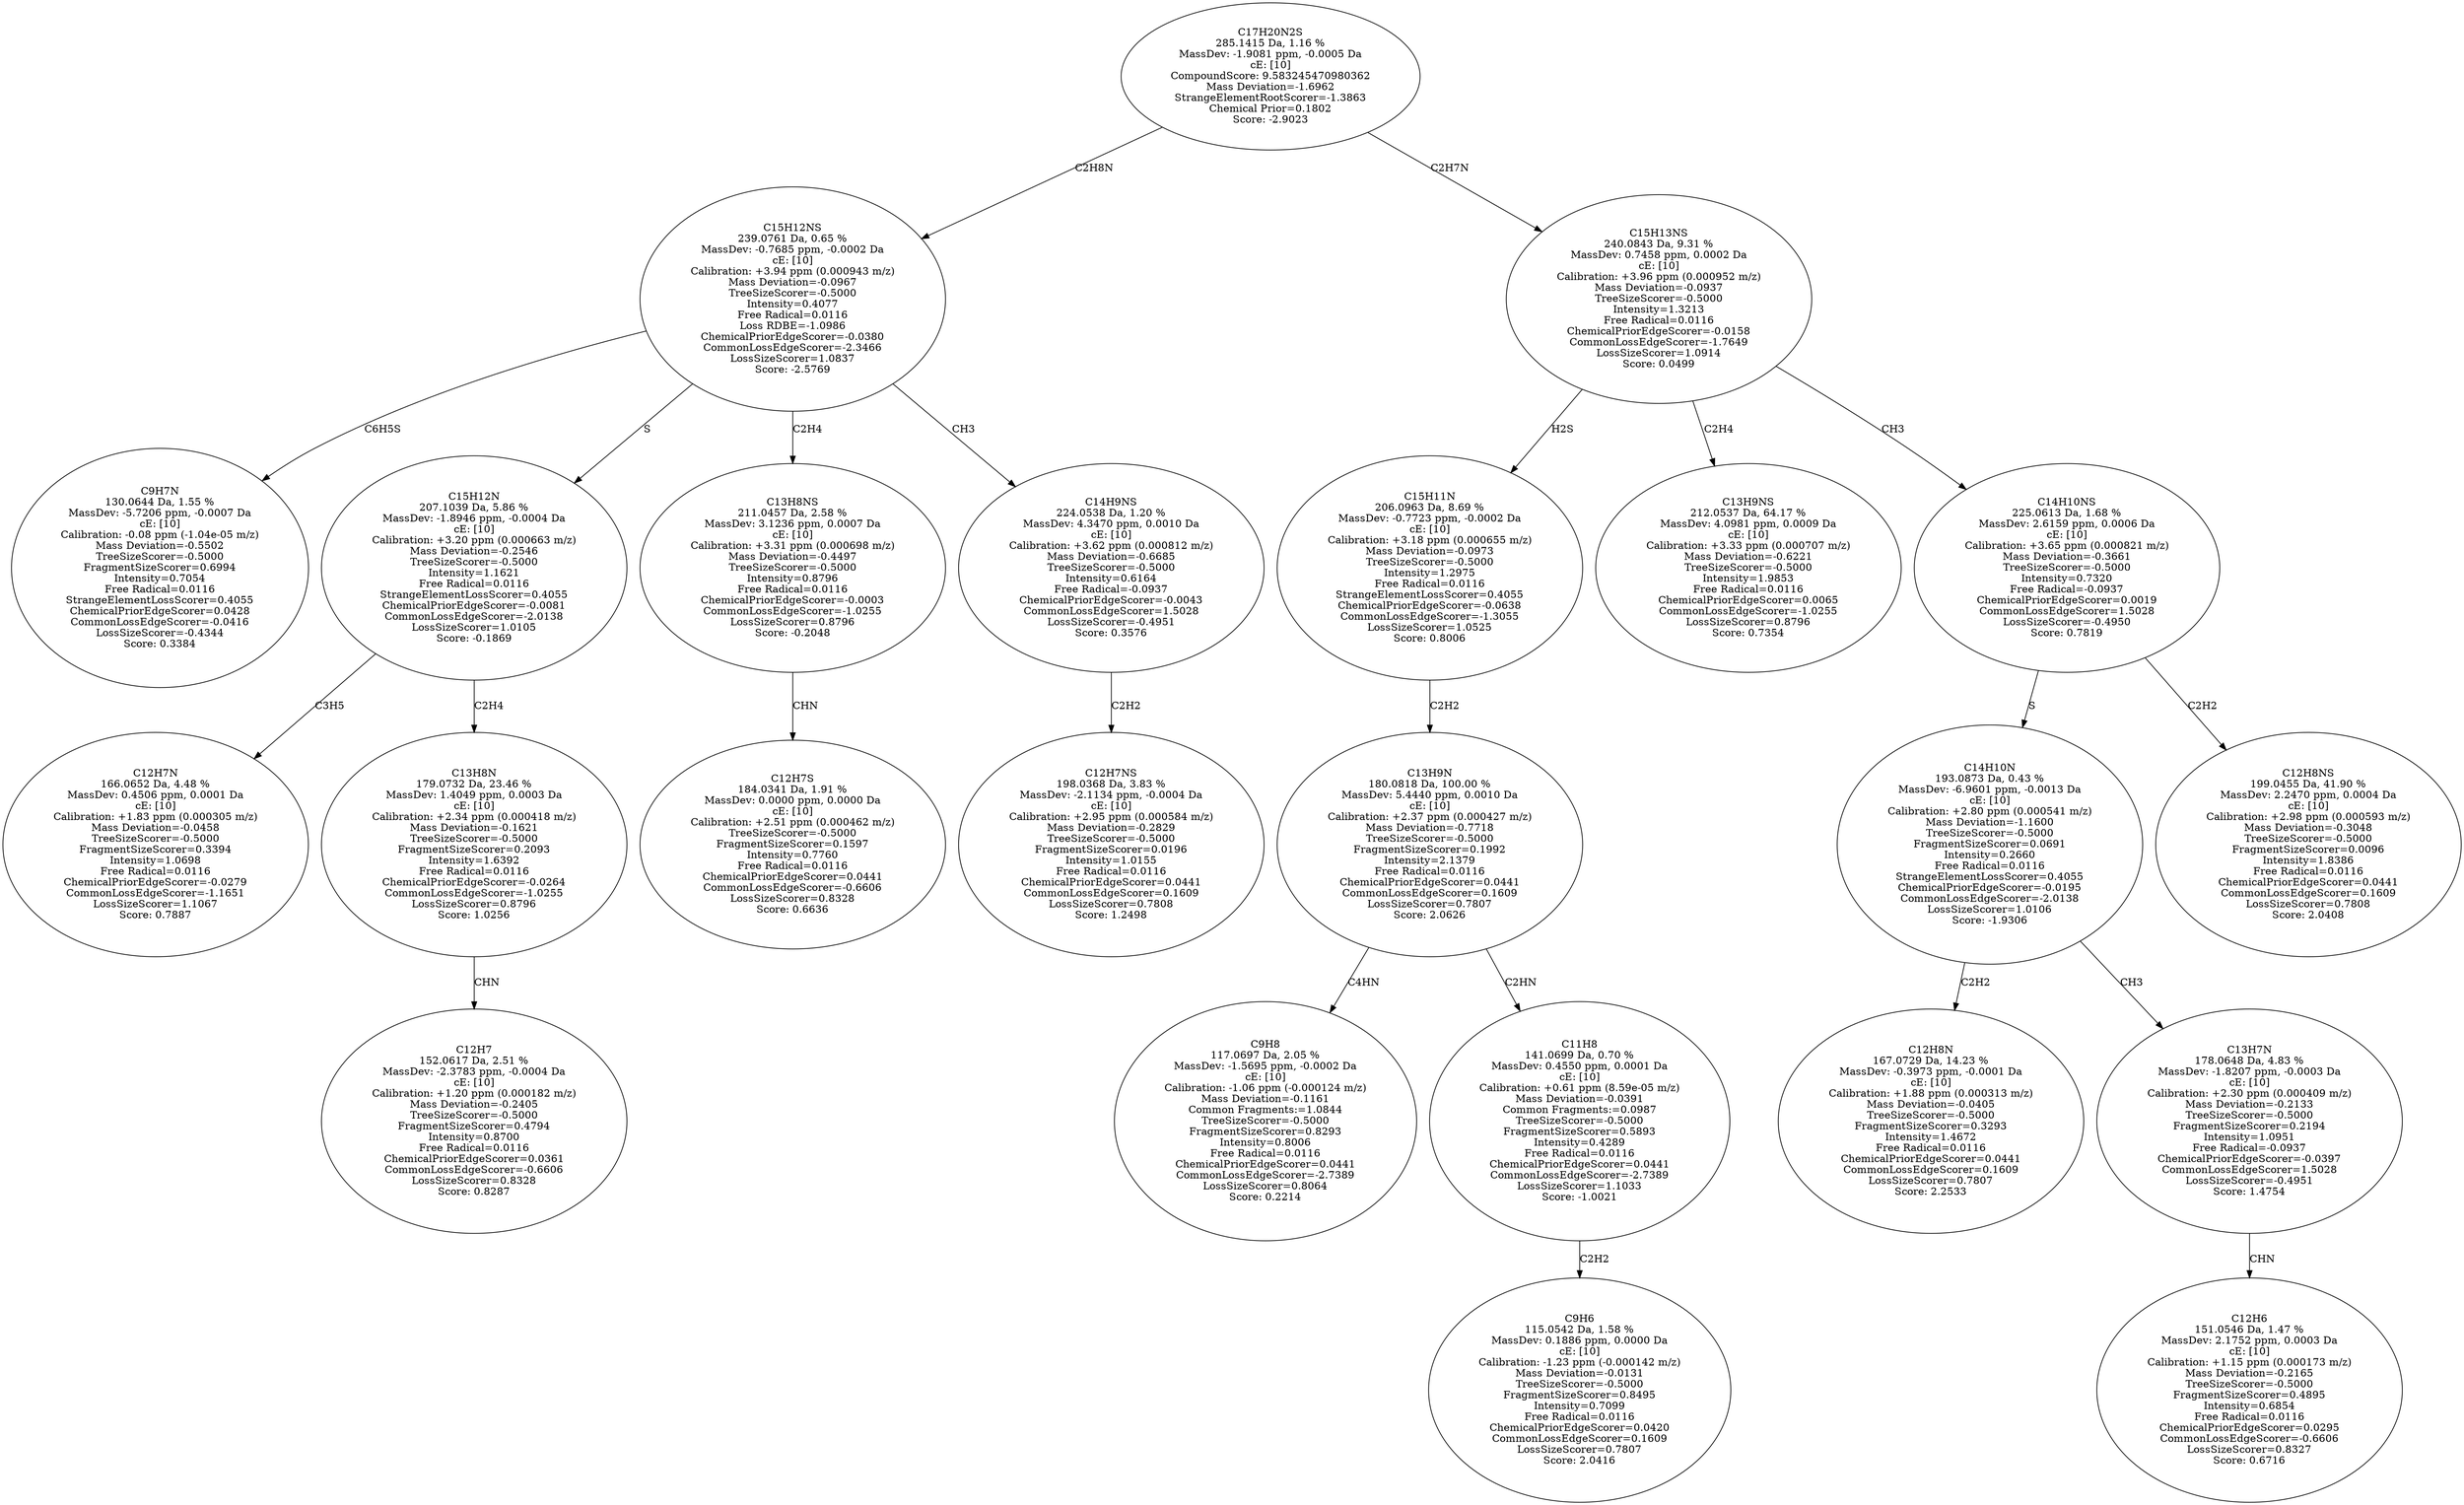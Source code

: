 strict digraph {
v1 [label="C9H7N\n130.0644 Da, 1.55 %\nMassDev: -5.7206 ppm, -0.0007 Da\ncE: [10]\nCalibration: -0.08 ppm (-1.04e-05 m/z)\nMass Deviation=-0.5502\nTreeSizeScorer=-0.5000\nFragmentSizeScorer=0.6994\nIntensity=0.7054\nFree Radical=0.0116\nStrangeElementLossScorer=0.4055\nChemicalPriorEdgeScorer=0.0428\nCommonLossEdgeScorer=-0.0416\nLossSizeScorer=-0.4344\nScore: 0.3384"];
v2 [label="C12H7N\n166.0652 Da, 4.48 %\nMassDev: 0.4506 ppm, 0.0001 Da\ncE: [10]\nCalibration: +1.83 ppm (0.000305 m/z)\nMass Deviation=-0.0458\nTreeSizeScorer=-0.5000\nFragmentSizeScorer=0.3394\nIntensity=1.0698\nFree Radical=0.0116\nChemicalPriorEdgeScorer=-0.0279\nCommonLossEdgeScorer=-1.1651\nLossSizeScorer=1.1067\nScore: 0.7887"];
v3 [label="C12H7\n152.0617 Da, 2.51 %\nMassDev: -2.3783 ppm, -0.0004 Da\ncE: [10]\nCalibration: +1.20 ppm (0.000182 m/z)\nMass Deviation=-0.2405\nTreeSizeScorer=-0.5000\nFragmentSizeScorer=0.4794\nIntensity=0.8700\nFree Radical=0.0116\nChemicalPriorEdgeScorer=0.0361\nCommonLossEdgeScorer=-0.6606\nLossSizeScorer=0.8328\nScore: 0.8287"];
v4 [label="C13H8N\n179.0732 Da, 23.46 %\nMassDev: 1.4049 ppm, 0.0003 Da\ncE: [10]\nCalibration: +2.34 ppm (0.000418 m/z)\nMass Deviation=-0.1621\nTreeSizeScorer=-0.5000\nFragmentSizeScorer=0.2093\nIntensity=1.6392\nFree Radical=0.0116\nChemicalPriorEdgeScorer=-0.0264\nCommonLossEdgeScorer=-1.0255\nLossSizeScorer=0.8796\nScore: 1.0256"];
v5 [label="C15H12N\n207.1039 Da, 5.86 %\nMassDev: -1.8946 ppm, -0.0004 Da\ncE: [10]\nCalibration: +3.20 ppm (0.000663 m/z)\nMass Deviation=-0.2546\nTreeSizeScorer=-0.5000\nIntensity=1.1621\nFree Radical=0.0116\nStrangeElementLossScorer=0.4055\nChemicalPriorEdgeScorer=-0.0081\nCommonLossEdgeScorer=-2.0138\nLossSizeScorer=1.0105\nScore: -0.1869"];
v6 [label="C12H7S\n184.0341 Da, 1.91 %\nMassDev: 0.0000 ppm, 0.0000 Da\ncE: [10]\nCalibration: +2.51 ppm (0.000462 m/z)\nTreeSizeScorer=-0.5000\nFragmentSizeScorer=0.1597\nIntensity=0.7760\nFree Radical=0.0116\nChemicalPriorEdgeScorer=0.0441\nCommonLossEdgeScorer=-0.6606\nLossSizeScorer=0.8328\nScore: 0.6636"];
v7 [label="C13H8NS\n211.0457 Da, 2.58 %\nMassDev: 3.1236 ppm, 0.0007 Da\ncE: [10]\nCalibration: +3.31 ppm (0.000698 m/z)\nMass Deviation=-0.4497\nTreeSizeScorer=-0.5000\nIntensity=0.8796\nFree Radical=0.0116\nChemicalPriorEdgeScorer=-0.0003\nCommonLossEdgeScorer=-1.0255\nLossSizeScorer=0.8796\nScore: -0.2048"];
v8 [label="C12H7NS\n198.0368 Da, 3.83 %\nMassDev: -2.1134 ppm, -0.0004 Da\ncE: [10]\nCalibration: +2.95 ppm (0.000584 m/z)\nMass Deviation=-0.2829\nTreeSizeScorer=-0.5000\nFragmentSizeScorer=0.0196\nIntensity=1.0155\nFree Radical=0.0116\nChemicalPriorEdgeScorer=0.0441\nCommonLossEdgeScorer=0.1609\nLossSizeScorer=0.7808\nScore: 1.2498"];
v9 [label="C14H9NS\n224.0538 Da, 1.20 %\nMassDev: 4.3470 ppm, 0.0010 Da\ncE: [10]\nCalibration: +3.62 ppm (0.000812 m/z)\nMass Deviation=-0.6685\nTreeSizeScorer=-0.5000\nIntensity=0.6164\nFree Radical=-0.0937\nChemicalPriorEdgeScorer=-0.0043\nCommonLossEdgeScorer=1.5028\nLossSizeScorer=-0.4951\nScore: 0.3576"];
v10 [label="C15H12NS\n239.0761 Da, 0.65 %\nMassDev: -0.7685 ppm, -0.0002 Da\ncE: [10]\nCalibration: +3.94 ppm (0.000943 m/z)\nMass Deviation=-0.0967\nTreeSizeScorer=-0.5000\nIntensity=0.4077\nFree Radical=0.0116\nLoss RDBE=-1.0986\nChemicalPriorEdgeScorer=-0.0380\nCommonLossEdgeScorer=-2.3466\nLossSizeScorer=1.0837\nScore: -2.5769"];
v11 [label="C9H8\n117.0697 Da, 2.05 %\nMassDev: -1.5695 ppm, -0.0002 Da\ncE: [10]\nCalibration: -1.06 ppm (-0.000124 m/z)\nMass Deviation=-0.1161\nCommon Fragments:=1.0844\nTreeSizeScorer=-0.5000\nFragmentSizeScorer=0.8293\nIntensity=0.8006\nFree Radical=0.0116\nChemicalPriorEdgeScorer=0.0441\nCommonLossEdgeScorer=-2.7389\nLossSizeScorer=0.8064\nScore: 0.2214"];
v12 [label="C9H6\n115.0542 Da, 1.58 %\nMassDev: 0.1886 ppm, 0.0000 Da\ncE: [10]\nCalibration: -1.23 ppm (-0.000142 m/z)\nMass Deviation=-0.0131\nTreeSizeScorer=-0.5000\nFragmentSizeScorer=0.8495\nIntensity=0.7099\nFree Radical=0.0116\nChemicalPriorEdgeScorer=0.0420\nCommonLossEdgeScorer=0.1609\nLossSizeScorer=0.7807\nScore: 2.0416"];
v13 [label="C11H8\n141.0699 Da, 0.70 %\nMassDev: 0.4550 ppm, 0.0001 Da\ncE: [10]\nCalibration: +0.61 ppm (8.59e-05 m/z)\nMass Deviation=-0.0391\nCommon Fragments:=0.0987\nTreeSizeScorer=-0.5000\nFragmentSizeScorer=0.5893\nIntensity=0.4289\nFree Radical=0.0116\nChemicalPriorEdgeScorer=0.0441\nCommonLossEdgeScorer=-2.7389\nLossSizeScorer=1.1033\nScore: -1.0021"];
v14 [label="C13H9N\n180.0818 Da, 100.00 %\nMassDev: 5.4440 ppm, 0.0010 Da\ncE: [10]\nCalibration: +2.37 ppm (0.000427 m/z)\nMass Deviation=-0.7718\nTreeSizeScorer=-0.5000\nFragmentSizeScorer=0.1992\nIntensity=2.1379\nFree Radical=0.0116\nChemicalPriorEdgeScorer=0.0441\nCommonLossEdgeScorer=0.1609\nLossSizeScorer=0.7807\nScore: 2.0626"];
v15 [label="C15H11N\n206.0963 Da, 8.69 %\nMassDev: -0.7723 ppm, -0.0002 Da\ncE: [10]\nCalibration: +3.18 ppm (0.000655 m/z)\nMass Deviation=-0.0973\nTreeSizeScorer=-0.5000\nIntensity=1.2975\nFree Radical=0.0116\nStrangeElementLossScorer=0.4055\nChemicalPriorEdgeScorer=-0.0638\nCommonLossEdgeScorer=-1.3055\nLossSizeScorer=1.0525\nScore: 0.8006"];
v16 [label="C13H9NS\n212.0537 Da, 64.17 %\nMassDev: 4.0981 ppm, 0.0009 Da\ncE: [10]\nCalibration: +3.33 ppm (0.000707 m/z)\nMass Deviation=-0.6221\nTreeSizeScorer=-0.5000\nIntensity=1.9853\nFree Radical=0.0116\nChemicalPriorEdgeScorer=0.0065\nCommonLossEdgeScorer=-1.0255\nLossSizeScorer=0.8796\nScore: 0.7354"];
v17 [label="C12H8N\n167.0729 Da, 14.23 %\nMassDev: -0.3973 ppm, -0.0001 Da\ncE: [10]\nCalibration: +1.88 ppm (0.000313 m/z)\nMass Deviation=-0.0405\nTreeSizeScorer=-0.5000\nFragmentSizeScorer=0.3293\nIntensity=1.4672\nFree Radical=0.0116\nChemicalPriorEdgeScorer=0.0441\nCommonLossEdgeScorer=0.1609\nLossSizeScorer=0.7807\nScore: 2.2533"];
v18 [label="C12H6\n151.0546 Da, 1.47 %\nMassDev: 2.1752 ppm, 0.0003 Da\ncE: [10]\nCalibration: +1.15 ppm (0.000173 m/z)\nMass Deviation=-0.2165\nTreeSizeScorer=-0.5000\nFragmentSizeScorer=0.4895\nIntensity=0.6854\nFree Radical=0.0116\nChemicalPriorEdgeScorer=0.0295\nCommonLossEdgeScorer=-0.6606\nLossSizeScorer=0.8327\nScore: 0.6716"];
v19 [label="C13H7N\n178.0648 Da, 4.83 %\nMassDev: -1.8207 ppm, -0.0003 Da\ncE: [10]\nCalibration: +2.30 ppm (0.000409 m/z)\nMass Deviation=-0.2133\nTreeSizeScorer=-0.5000\nFragmentSizeScorer=0.2194\nIntensity=1.0951\nFree Radical=-0.0937\nChemicalPriorEdgeScorer=-0.0397\nCommonLossEdgeScorer=1.5028\nLossSizeScorer=-0.4951\nScore: 1.4754"];
v20 [label="C14H10N\n193.0873 Da, 0.43 %\nMassDev: -6.9601 ppm, -0.0013 Da\ncE: [10]\nCalibration: +2.80 ppm (0.000541 m/z)\nMass Deviation=-1.1600\nTreeSizeScorer=-0.5000\nFragmentSizeScorer=0.0691\nIntensity=0.2660\nFree Radical=0.0116\nStrangeElementLossScorer=0.4055\nChemicalPriorEdgeScorer=-0.0195\nCommonLossEdgeScorer=-2.0138\nLossSizeScorer=1.0106\nScore: -1.9306"];
v21 [label="C12H8NS\n199.0455 Da, 41.90 %\nMassDev: 2.2470 ppm, 0.0004 Da\ncE: [10]\nCalibration: +2.98 ppm (0.000593 m/z)\nMass Deviation=-0.3048\nTreeSizeScorer=-0.5000\nFragmentSizeScorer=0.0096\nIntensity=1.8386\nFree Radical=0.0116\nChemicalPriorEdgeScorer=0.0441\nCommonLossEdgeScorer=0.1609\nLossSizeScorer=0.7808\nScore: 2.0408"];
v22 [label="C14H10NS\n225.0613 Da, 1.68 %\nMassDev: 2.6159 ppm, 0.0006 Da\ncE: [10]\nCalibration: +3.65 ppm (0.000821 m/z)\nMass Deviation=-0.3661\nTreeSizeScorer=-0.5000\nIntensity=0.7320\nFree Radical=-0.0937\nChemicalPriorEdgeScorer=0.0019\nCommonLossEdgeScorer=1.5028\nLossSizeScorer=-0.4950\nScore: 0.7819"];
v23 [label="C15H13NS\n240.0843 Da, 9.31 %\nMassDev: 0.7458 ppm, 0.0002 Da\ncE: [10]\nCalibration: +3.96 ppm (0.000952 m/z)\nMass Deviation=-0.0937\nTreeSizeScorer=-0.5000\nIntensity=1.3213\nFree Radical=0.0116\nChemicalPriorEdgeScorer=-0.0158\nCommonLossEdgeScorer=-1.7649\nLossSizeScorer=1.0914\nScore: 0.0499"];
v24 [label="C17H20N2S\n285.1415 Da, 1.16 %\nMassDev: -1.9081 ppm, -0.0005 Da\ncE: [10]\nCompoundScore: 9.583245470980362\nMass Deviation=-1.6962\nStrangeElementRootScorer=-1.3863\nChemical Prior=0.1802\nScore: -2.9023"];
v10 -> v1 [label="C6H5S"];
v5 -> v2 [label="C3H5"];
v4 -> v3 [label="CHN"];
v5 -> v4 [label="C2H4"];
v10 -> v5 [label="S"];
v7 -> v6 [label="CHN"];
v10 -> v7 [label="C2H4"];
v9 -> v8 [label="C2H2"];
v10 -> v9 [label="CH3"];
v24 -> v10 [label="C2H8N"];
v14 -> v11 [label="C4HN"];
v13 -> v12 [label="C2H2"];
v14 -> v13 [label="C2HN"];
v15 -> v14 [label="C2H2"];
v23 -> v15 [label="H2S"];
v23 -> v16 [label="C2H4"];
v20 -> v17 [label="C2H2"];
v19 -> v18 [label="CHN"];
v20 -> v19 [label="CH3"];
v22 -> v20 [label="S"];
v22 -> v21 [label="C2H2"];
v23 -> v22 [label="CH3"];
v24 -> v23 [label="C2H7N"];
}
